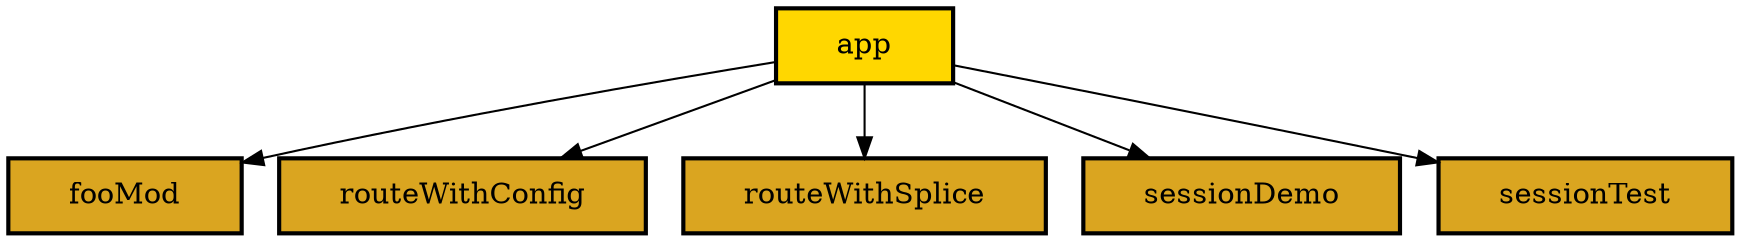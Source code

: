 digraph "Diagram of: Blackbox.App" {
    node [margin="0.4,0.1"
         ,style=filled];
    1 [label=app
      ,shape=box
      ,fillcolor=gold
      ,style="filled,bold"];
    2 [label=fooMod
      ,shape=box
      ,fillcolor=goldenrod
      ,style="filled,bold"];
    3 [label=routeWithConfig
      ,shape=box
      ,fillcolor=goldenrod
      ,style="filled,bold"];
    4 [label=routeWithSplice
      ,shape=box
      ,fillcolor=goldenrod
      ,style="filled,bold"];
    5 [label=sessionDemo
      ,shape=box
      ,fillcolor=goldenrod
      ,style="filled,bold"];
    6 [label=sessionTest
      ,shape=box
      ,fillcolor=goldenrod
      ,style="filled,bold"];
    1 -> 2 [penwidth=1,color=black];
    1 -> 3 [penwidth=1,color=black];
    1 -> 4 [penwidth=1,color=black];
    1 -> 5 [penwidth=1,color=black];
    1 -> 6 [penwidth=1,color=black];
}
